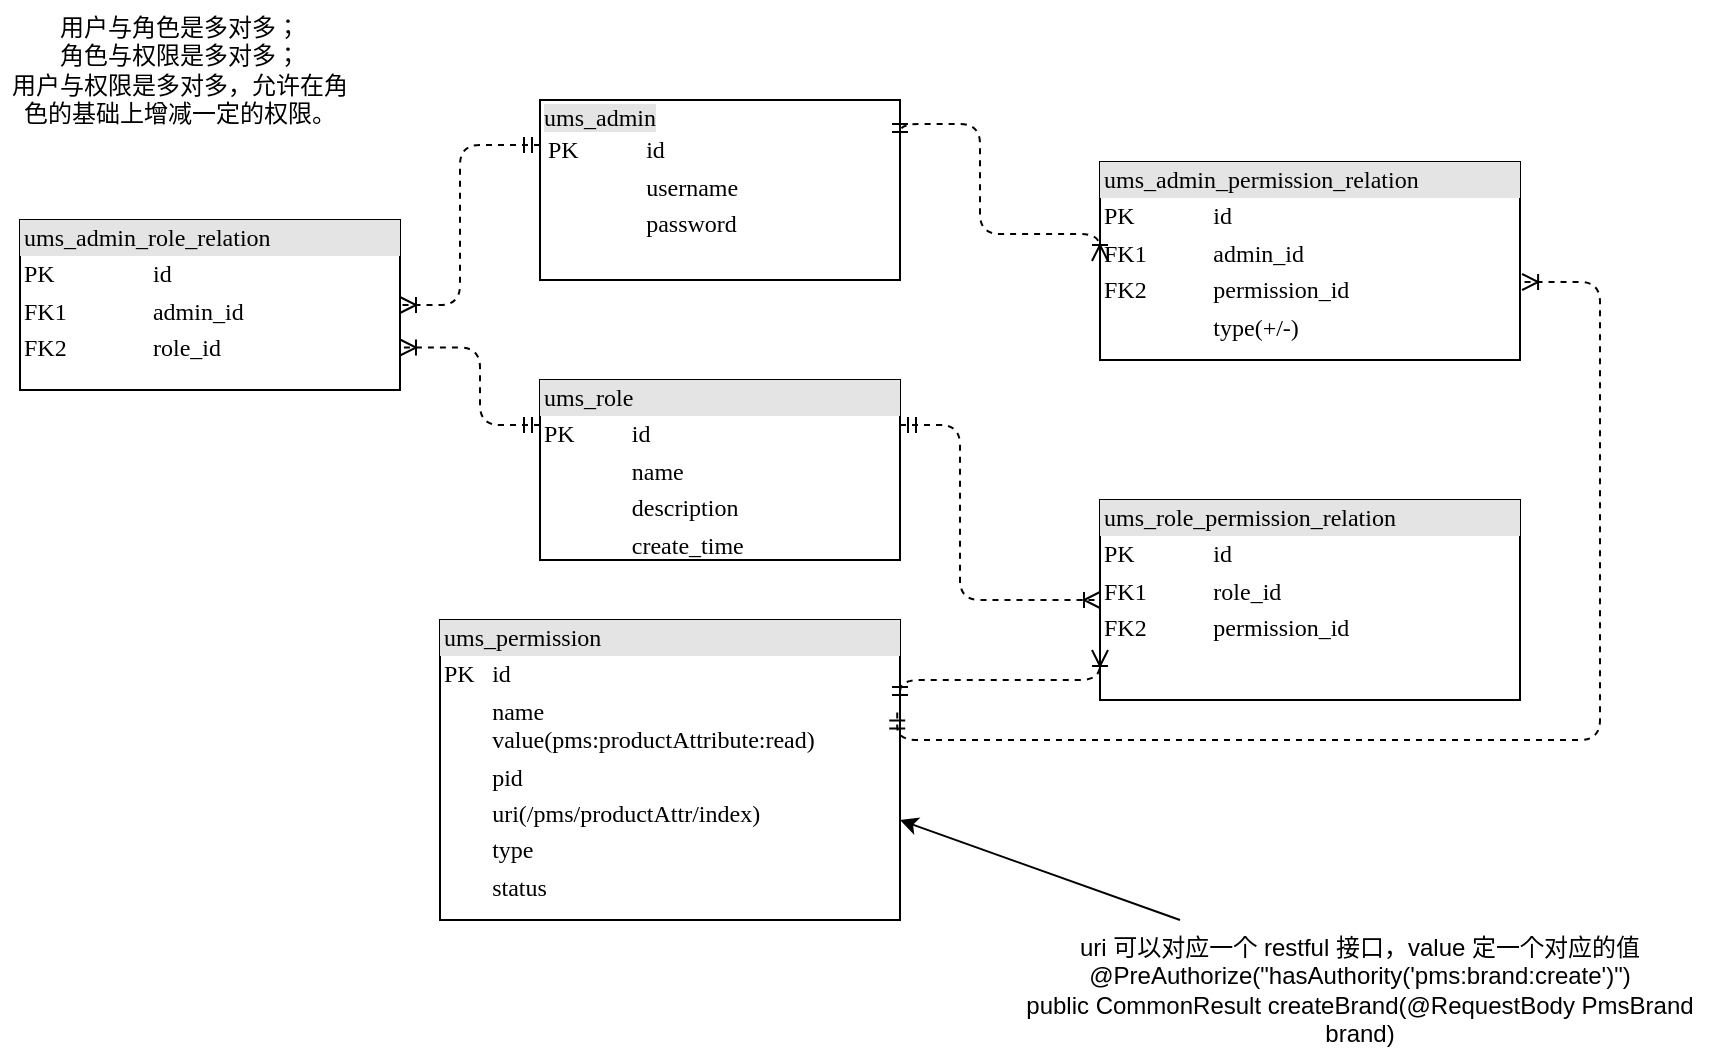 <mxfile version="11.3.2" type="github" pages="1"><diagram id="IoHZ4r3SSVJkhoYzBYD7" name="Page-2"><mxGraphModel dx="1695" dy="492" grid="1" gridSize="10" guides="1" tooltips="1" connect="1" arrows="1" fold="1" page="1" pageScale="1" pageWidth="827" pageHeight="1169" math="0" shadow="0"><root><mxCell id="5mN5a5WCUSTlfewzFjzF-0"/><mxCell id="5mN5a5WCUSTlfewzFjzF-1" parent="5mN5a5WCUSTlfewzFjzF-0"/><mxCell id="2rXahGlw3mKuMpSZQTHN-0" value="&lt;div style=&quot;box-sizing: border-box ; width: 100% ; padding: 2px&quot;&gt;&lt;span style=&quot;background-color: rgb(228 , 228 , 228)&quot;&gt;ums_admin&lt;/span&gt;&lt;table cellpadding=&quot;2&quot; cellspacing=&quot;0&quot; style=&quot;font-size: 1em ; width: 100%&quot;&gt;&lt;tbody&gt;&lt;tr&gt;&lt;td&gt;&lt;span style=&quot;background-color: rgb(255 , 255 , 255)&quot;&gt;PK&lt;/span&gt;&lt;/td&gt;&lt;td&gt;&lt;span style=&quot;background-color: rgb(255 , 255 , 255)&quot;&gt;id&lt;/span&gt;&lt;/td&gt;&lt;/tr&gt;&lt;tr&gt;&lt;td&gt;&lt;span style=&quot;background-color: rgb(255 , 255 , 255)&quot;&gt;&lt;br&gt;&lt;/span&gt;&lt;/td&gt;&lt;td&gt;&lt;span style=&quot;background-color: rgb(255 , 255 , 255)&quot;&gt;username&lt;/span&gt;&lt;/td&gt;&lt;/tr&gt;&lt;tr&gt;&lt;td&gt;&lt;/td&gt;&lt;td&gt;&lt;span style=&quot;background-color: rgb(255 , 255 , 255)&quot;&gt;password&lt;/span&gt;&lt;/td&gt;&lt;/tr&gt;&lt;/tbody&gt;&lt;/table&gt;&lt;/div&gt;" style="verticalAlign=top;align=left;overflow=fill;html=1;rounded=0;shadow=0;comic=0;labelBackgroundColor=none;strokeColor=#000000;strokeWidth=1;fillColor=#ffffff;fontFamily=Verdana;fontSize=12;fontColor=#000000;" parent="5mN5a5WCUSTlfewzFjzF-1" vertex="1"><mxGeometry x="110" y="70" width="180" height="90" as="geometry"/></mxCell><mxCell id="UPZtKzLPIQHXYVDeBMad-0" value="&lt;div style=&quot;box-sizing: border-box ; width: 100% ; background: #e4e4e4 ; padding: 2px&quot;&gt;ums_role&lt;/div&gt;&lt;table style=&quot;width: 100% ; font-size: 1em&quot; cellpadding=&quot;2&quot; cellspacing=&quot;0&quot;&gt;&lt;tbody&gt;&lt;tr&gt;&lt;td&gt;PK&lt;/td&gt;&lt;td&gt;id&lt;/td&gt;&lt;/tr&gt;&lt;tr&gt;&lt;td&gt;&lt;br&gt;&lt;/td&gt;&lt;td&gt;name&lt;/td&gt;&lt;/tr&gt;&lt;tr&gt;&lt;td&gt;&lt;/td&gt;&lt;td&gt;description&lt;/td&gt;&lt;/tr&gt;&lt;tr&gt;&lt;td&gt;&lt;br&gt;&lt;/td&gt;&lt;td&gt;create_time&lt;br&gt;&lt;/td&gt;&lt;/tr&gt;&lt;/tbody&gt;&lt;/table&gt;" style="verticalAlign=top;align=left;overflow=fill;html=1;rounded=0;shadow=0;comic=0;labelBackgroundColor=none;strokeColor=#000000;strokeWidth=1;fillColor=#ffffff;fontFamily=Verdana;fontSize=12;fontColor=#000000;" parent="5mN5a5WCUSTlfewzFjzF-1" vertex="1"><mxGeometry x="110" y="210" width="180" height="90" as="geometry"/></mxCell><mxCell id="fGNp6LuwcpXA38ccjSPc-0" value="&lt;div style=&quot;box-sizing: border-box ; width: 100% ; background: #e4e4e4 ; padding: 2px&quot;&gt;ums_permission&lt;/div&gt;&lt;table style=&quot;width: 100% ; font-size: 1em&quot; cellpadding=&quot;2&quot; cellspacing=&quot;0&quot;&gt;&lt;tbody&gt;&lt;tr&gt;&lt;td&gt;PK&lt;/td&gt;&lt;td&gt;id&lt;/td&gt;&lt;/tr&gt;&lt;tr&gt;&lt;td&gt;&lt;br&gt;&lt;/td&gt;&lt;td&gt;name&lt;br&gt;value(pms:productAttribute:read)&lt;/td&gt;&lt;/tr&gt;&lt;tr&gt;&lt;td&gt;&lt;/td&gt;&lt;td&gt;pid&lt;/td&gt;&lt;/tr&gt;&lt;tr&gt;&lt;td&gt;&lt;br&gt;&lt;/td&gt;&lt;td&gt;uri(/pms/productAttr/index)&lt;br&gt;&lt;/td&gt;&lt;/tr&gt;&lt;tr&gt;&lt;td&gt;&lt;br&gt;&lt;/td&gt;&lt;td&gt;type&lt;br&gt;&lt;/td&gt;&lt;/tr&gt;&lt;tr&gt;&lt;td&gt;&lt;br&gt;&lt;/td&gt;&lt;td&gt;status&lt;br&gt;&lt;/td&gt;&lt;/tr&gt;&lt;/tbody&gt;&lt;/table&gt;" style="verticalAlign=top;align=left;overflow=fill;html=1;rounded=0;shadow=0;comic=0;labelBackgroundColor=none;strokeColor=#000000;strokeWidth=1;fillColor=#ffffff;fontFamily=Verdana;fontSize=12;fontColor=#000000;" parent="5mN5a5WCUSTlfewzFjzF-1" vertex="1"><mxGeometry x="60" y="330" width="230" height="150" as="geometry"/></mxCell><mxCell id="fGNp6LuwcpXA38ccjSPc-1" value="&lt;div style=&quot;box-sizing: border-box ; width: 100% ; background: #e4e4e4 ; padding: 2px&quot;&gt;ums_admin_role_relation&lt;/div&gt;&lt;table style=&quot;width: 100% ; font-size: 1em&quot; cellpadding=&quot;2&quot; cellspacing=&quot;0&quot;&gt;&lt;tbody&gt;&lt;tr&gt;&lt;td&gt;PK&lt;/td&gt;&lt;td&gt;id&lt;/td&gt;&lt;/tr&gt;&lt;tr&gt;&lt;td&gt;FK1&lt;/td&gt;&lt;td&gt;admin_id&lt;/td&gt;&lt;/tr&gt;&lt;tr&gt;&lt;td&gt;FK2&lt;/td&gt;&lt;td&gt;role_id&lt;/td&gt;&lt;/tr&gt;&lt;/tbody&gt;&lt;/table&gt;" style="verticalAlign=top;align=left;overflow=fill;html=1;rounded=0;shadow=0;comic=0;labelBackgroundColor=none;strokeColor=#000000;strokeWidth=1;fillColor=#ffffff;fontFamily=Verdana;fontSize=12;fontColor=#000000;" parent="5mN5a5WCUSTlfewzFjzF-1" vertex="1"><mxGeometry x="-150" y="130" width="190" height="85" as="geometry"/></mxCell><mxCell id="fGNp6LuwcpXA38ccjSPc-2" value="&lt;div style=&quot;box-sizing: border-box ; width: 100% ; background: #e4e4e4 ; padding: 2px&quot;&gt;ums_role_permission_relation&lt;/div&gt;&lt;table style=&quot;width: 100% ; font-size: 1em&quot; cellpadding=&quot;2&quot; cellspacing=&quot;0&quot;&gt;&lt;tbody&gt;&lt;tr&gt;&lt;td&gt;PK&lt;/td&gt;&lt;td&gt;id&lt;/td&gt;&lt;/tr&gt;&lt;tr&gt;&lt;td&gt;FK1&lt;/td&gt;&lt;td&gt;role_id&lt;/td&gt;&lt;/tr&gt;&lt;tr&gt;&lt;td&gt;FK2&lt;/td&gt;&lt;td&gt;permission_id&lt;/td&gt;&lt;/tr&gt;&lt;/tbody&gt;&lt;/table&gt;" style="verticalAlign=top;align=left;overflow=fill;html=1;rounded=0;shadow=0;comic=0;labelBackgroundColor=none;strokeColor=#000000;strokeWidth=1;fillColor=#ffffff;fontFamily=Verdana;fontSize=12;fontColor=#000000;" parent="5mN5a5WCUSTlfewzFjzF-1" vertex="1"><mxGeometry x="390" y="270" width="210" height="100" as="geometry"/></mxCell><mxCell id="fGNp6LuwcpXA38ccjSPc-3" value="&lt;div style=&quot;box-sizing: border-box ; width: 100% ; background: #e4e4e4 ; padding: 2px&quot;&gt;ums_admin_permission_relation&lt;/div&gt;&lt;table style=&quot;width: 100% ; font-size: 1em&quot; cellpadding=&quot;2&quot; cellspacing=&quot;0&quot;&gt;&lt;tbody&gt;&lt;tr&gt;&lt;td&gt;PK&lt;/td&gt;&lt;td&gt;id&lt;/td&gt;&lt;/tr&gt;&lt;tr&gt;&lt;td&gt;FK1&lt;/td&gt;&lt;td&gt;admin_id&lt;/td&gt;&lt;/tr&gt;&lt;tr&gt;&lt;td&gt;FK2&lt;/td&gt;&lt;td&gt;permission_id&lt;/td&gt;&lt;/tr&gt;&lt;tr&gt;&lt;td&gt;&lt;br&gt;&lt;/td&gt;&lt;td&gt;type(+/-)&lt;br&gt;&lt;/td&gt;&lt;/tr&gt;&lt;tr&gt;&lt;td&gt;&lt;br&gt;&lt;/td&gt;&lt;td&gt;&lt;br&gt;&lt;/td&gt;&lt;/tr&gt;&lt;tr&gt;&lt;td&gt;&lt;br&gt;&lt;/td&gt;&lt;td&gt;&lt;br&gt;&lt;/td&gt;&lt;/tr&gt;&lt;/tbody&gt;&lt;/table&gt;" style="verticalAlign=top;align=left;overflow=fill;html=1;rounded=0;shadow=0;comic=0;labelBackgroundColor=none;strokeColor=#000000;strokeWidth=1;fillColor=#ffffff;fontFamily=Verdana;fontSize=12;fontColor=#000000;" parent="5mN5a5WCUSTlfewzFjzF-1" vertex="1"><mxGeometry x="390" y="101" width="210" height="99" as="geometry"/></mxCell><mxCell id="RdSvyXkGYqCIHF6CvU96-0" style="edgeStyle=orthogonalEdgeStyle;html=1;dashed=1;labelBackgroundColor=none;startArrow=ERmandOne;endArrow=ERoneToMany;fontFamily=Verdana;fontSize=12;align=left;entryX=1;entryY=0.5;exitX=0;exitY=0.25;exitDx=0;exitDy=0;entryDx=0;entryDy=0;" parent="5mN5a5WCUSTlfewzFjzF-1" source="2rXahGlw3mKuMpSZQTHN-0" target="fGNp6LuwcpXA38ccjSPc-1" edge="1"><mxGeometry relative="1" as="geometry"><Array as="points"><mxPoint x="70" y="93"/><mxPoint x="70" y="173"/></Array><mxPoint x="220" y="50" as="sourcePoint"/><mxPoint x="460" y="150" as="targetPoint"/></mxGeometry></mxCell><mxCell id="RdSvyXkGYqCIHF6CvU96-1" style="edgeStyle=orthogonalEdgeStyle;html=1;dashed=1;labelBackgroundColor=none;startArrow=ERmandOne;endArrow=ERoneToMany;fontFamily=Verdana;fontSize=12;align=left;entryX=1;entryY=0.75;entryDx=0;entryDy=0;exitX=0;exitY=0.25;exitDx=0;exitDy=0;" parent="5mN5a5WCUSTlfewzFjzF-1" source="UPZtKzLPIQHXYVDeBMad-0" target="fGNp6LuwcpXA38ccjSPc-1" edge="1"><mxGeometry relative="1" as="geometry"><Array as="points"><mxPoint x="80" y="233"/><mxPoint x="80" y="194"/></Array><mxPoint x="90" y="290" as="sourcePoint"/><mxPoint x="25" y="183" as="targetPoint"/></mxGeometry></mxCell><mxCell id="RdSvyXkGYqCIHF6CvU96-2" style="edgeStyle=orthogonalEdgeStyle;html=1;dashed=1;labelBackgroundColor=none;startArrow=ERmandOne;endArrow=ERoneToMany;fontFamily=Verdana;fontSize=12;align=left;exitX=1;exitY=0.25;exitDx=0;exitDy=0;entryX=0;entryY=0.5;entryDx=0;entryDy=0;" parent="5mN5a5WCUSTlfewzFjzF-1" source="UPZtKzLPIQHXYVDeBMad-0" target="fGNp6LuwcpXA38ccjSPc-2" edge="1"><mxGeometry relative="1" as="geometry"><Array as="points"><mxPoint x="320" y="233"/><mxPoint x="320" y="320"/></Array><mxPoint x="120" y="243" as="sourcePoint"/><mxPoint x="367" y="320" as="targetPoint"/></mxGeometry></mxCell><mxCell id="RdSvyXkGYqCIHF6CvU96-3" style="edgeStyle=orthogonalEdgeStyle;html=1;dashed=1;labelBackgroundColor=none;startArrow=ERmandOne;endArrow=ERoneToMany;fontFamily=Verdana;fontSize=12;align=left;exitX=1;exitY=0.25;exitDx=0;exitDy=0;entryX=0;entryY=0.75;entryDx=0;entryDy=0;" parent="5mN5a5WCUSTlfewzFjzF-1" target="fGNp6LuwcpXA38ccjSPc-2" edge="1"><mxGeometry relative="1" as="geometry"><Array as="points"><mxPoint x="290" y="360"/><mxPoint x="390" y="360"/></Array><mxPoint x="290" y="371.5" as="sourcePoint"/><mxPoint x="390" y="458.5" as="targetPoint"/></mxGeometry></mxCell><mxCell id="RdSvyXkGYqCIHF6CvU96-4" style="edgeStyle=orthogonalEdgeStyle;html=1;dashed=1;labelBackgroundColor=none;startArrow=ERmandOne;endArrow=ERoneToMany;fontFamily=Verdana;fontSize=12;align=left;exitX=1;exitY=0.222;exitDx=0;exitDy=0;entryX=0;entryY=0.5;entryDx=0;entryDy=0;exitPerimeter=0;" parent="5mN5a5WCUSTlfewzFjzF-1" source="2rXahGlw3mKuMpSZQTHN-0" target="fGNp6LuwcpXA38ccjSPc-3" edge="1"><mxGeometry relative="1" as="geometry"><Array as="points"><mxPoint x="290" y="82"/><mxPoint x="330" y="82"/><mxPoint x="330" y="137"/><mxPoint x="390" y="137"/></Array><mxPoint x="300" y="81.5" as="sourcePoint"/><mxPoint x="400" y="178.5" as="targetPoint"/></mxGeometry></mxCell><mxCell id="RdSvyXkGYqCIHF6CvU96-5" style="edgeStyle=orthogonalEdgeStyle;html=1;dashed=1;labelBackgroundColor=none;startArrow=ERmandOne;endArrow=ERoneToMany;fontFamily=Verdana;fontSize=12;align=left;exitX=0.994;exitY=0.308;exitDx=0;exitDy=0;entryX=1.005;entryY=0.606;entryDx=0;entryDy=0;exitPerimeter=0;entryPerimeter=0;" parent="5mN5a5WCUSTlfewzFjzF-1" source="fGNp6LuwcpXA38ccjSPc-0" target="fGNp6LuwcpXA38ccjSPc-3" edge="1"><mxGeometry relative="1" as="geometry"><Array as="points"><mxPoint x="640" y="390"/><mxPoint x="640" y="161"/></Array><mxPoint x="380" y="28" as="sourcePoint"/><mxPoint x="504" y="75" as="targetPoint"/></mxGeometry></mxCell><mxCell id="RdSvyXkGYqCIHF6CvU96-6" value="用户与角色是多对多；&lt;br&gt;角色与权限是多对多；&lt;br&gt;用户与权限是多对多，允许在角色的基础上增减一定的权限。" style="text;html=1;strokeColor=none;fillColor=none;align=center;verticalAlign=middle;whiteSpace=wrap;rounded=0;" parent="5mN5a5WCUSTlfewzFjzF-1" vertex="1"><mxGeometry x="-160" y="20" width="180" height="70" as="geometry"/></mxCell><mxCell id="44OCxlwPHJxwdG8NEwP8-0" value="uri 可以对应一个 restful 接口，value 定一个对应的值&lt;br&gt;&lt;div&gt;@PreAuthorize(&quot;hasAuthority('pms:brand:create')&quot;)&lt;/div&gt;&lt;div&gt;public CommonResult createBrand(@RequestBody PmsBrand brand)&lt;/div&gt;" style="text;html=1;strokeColor=none;fillColor=none;align=center;verticalAlign=middle;whiteSpace=wrap;rounded=0;" vertex="1" parent="5mN5a5WCUSTlfewzFjzF-1"><mxGeometry x="340" y="480" width="360" height="70" as="geometry"/></mxCell><mxCell id="44OCxlwPHJxwdG8NEwP8-1" value="" style="endArrow=classic;html=1;exitX=0.25;exitY=0;exitDx=0;exitDy=0;entryX=1;entryY=0.667;entryDx=0;entryDy=0;entryPerimeter=0;" edge="1" parent="5mN5a5WCUSTlfewzFjzF-1" source="44OCxlwPHJxwdG8NEwP8-0" target="fGNp6LuwcpXA38ccjSPc-0"><mxGeometry width="50" height="50" relative="1" as="geometry"><mxPoint x="330" y="490" as="sourcePoint"/><mxPoint x="380" y="440" as="targetPoint"/></mxGeometry></mxCell></root></mxGraphModel></diagram></mxfile>